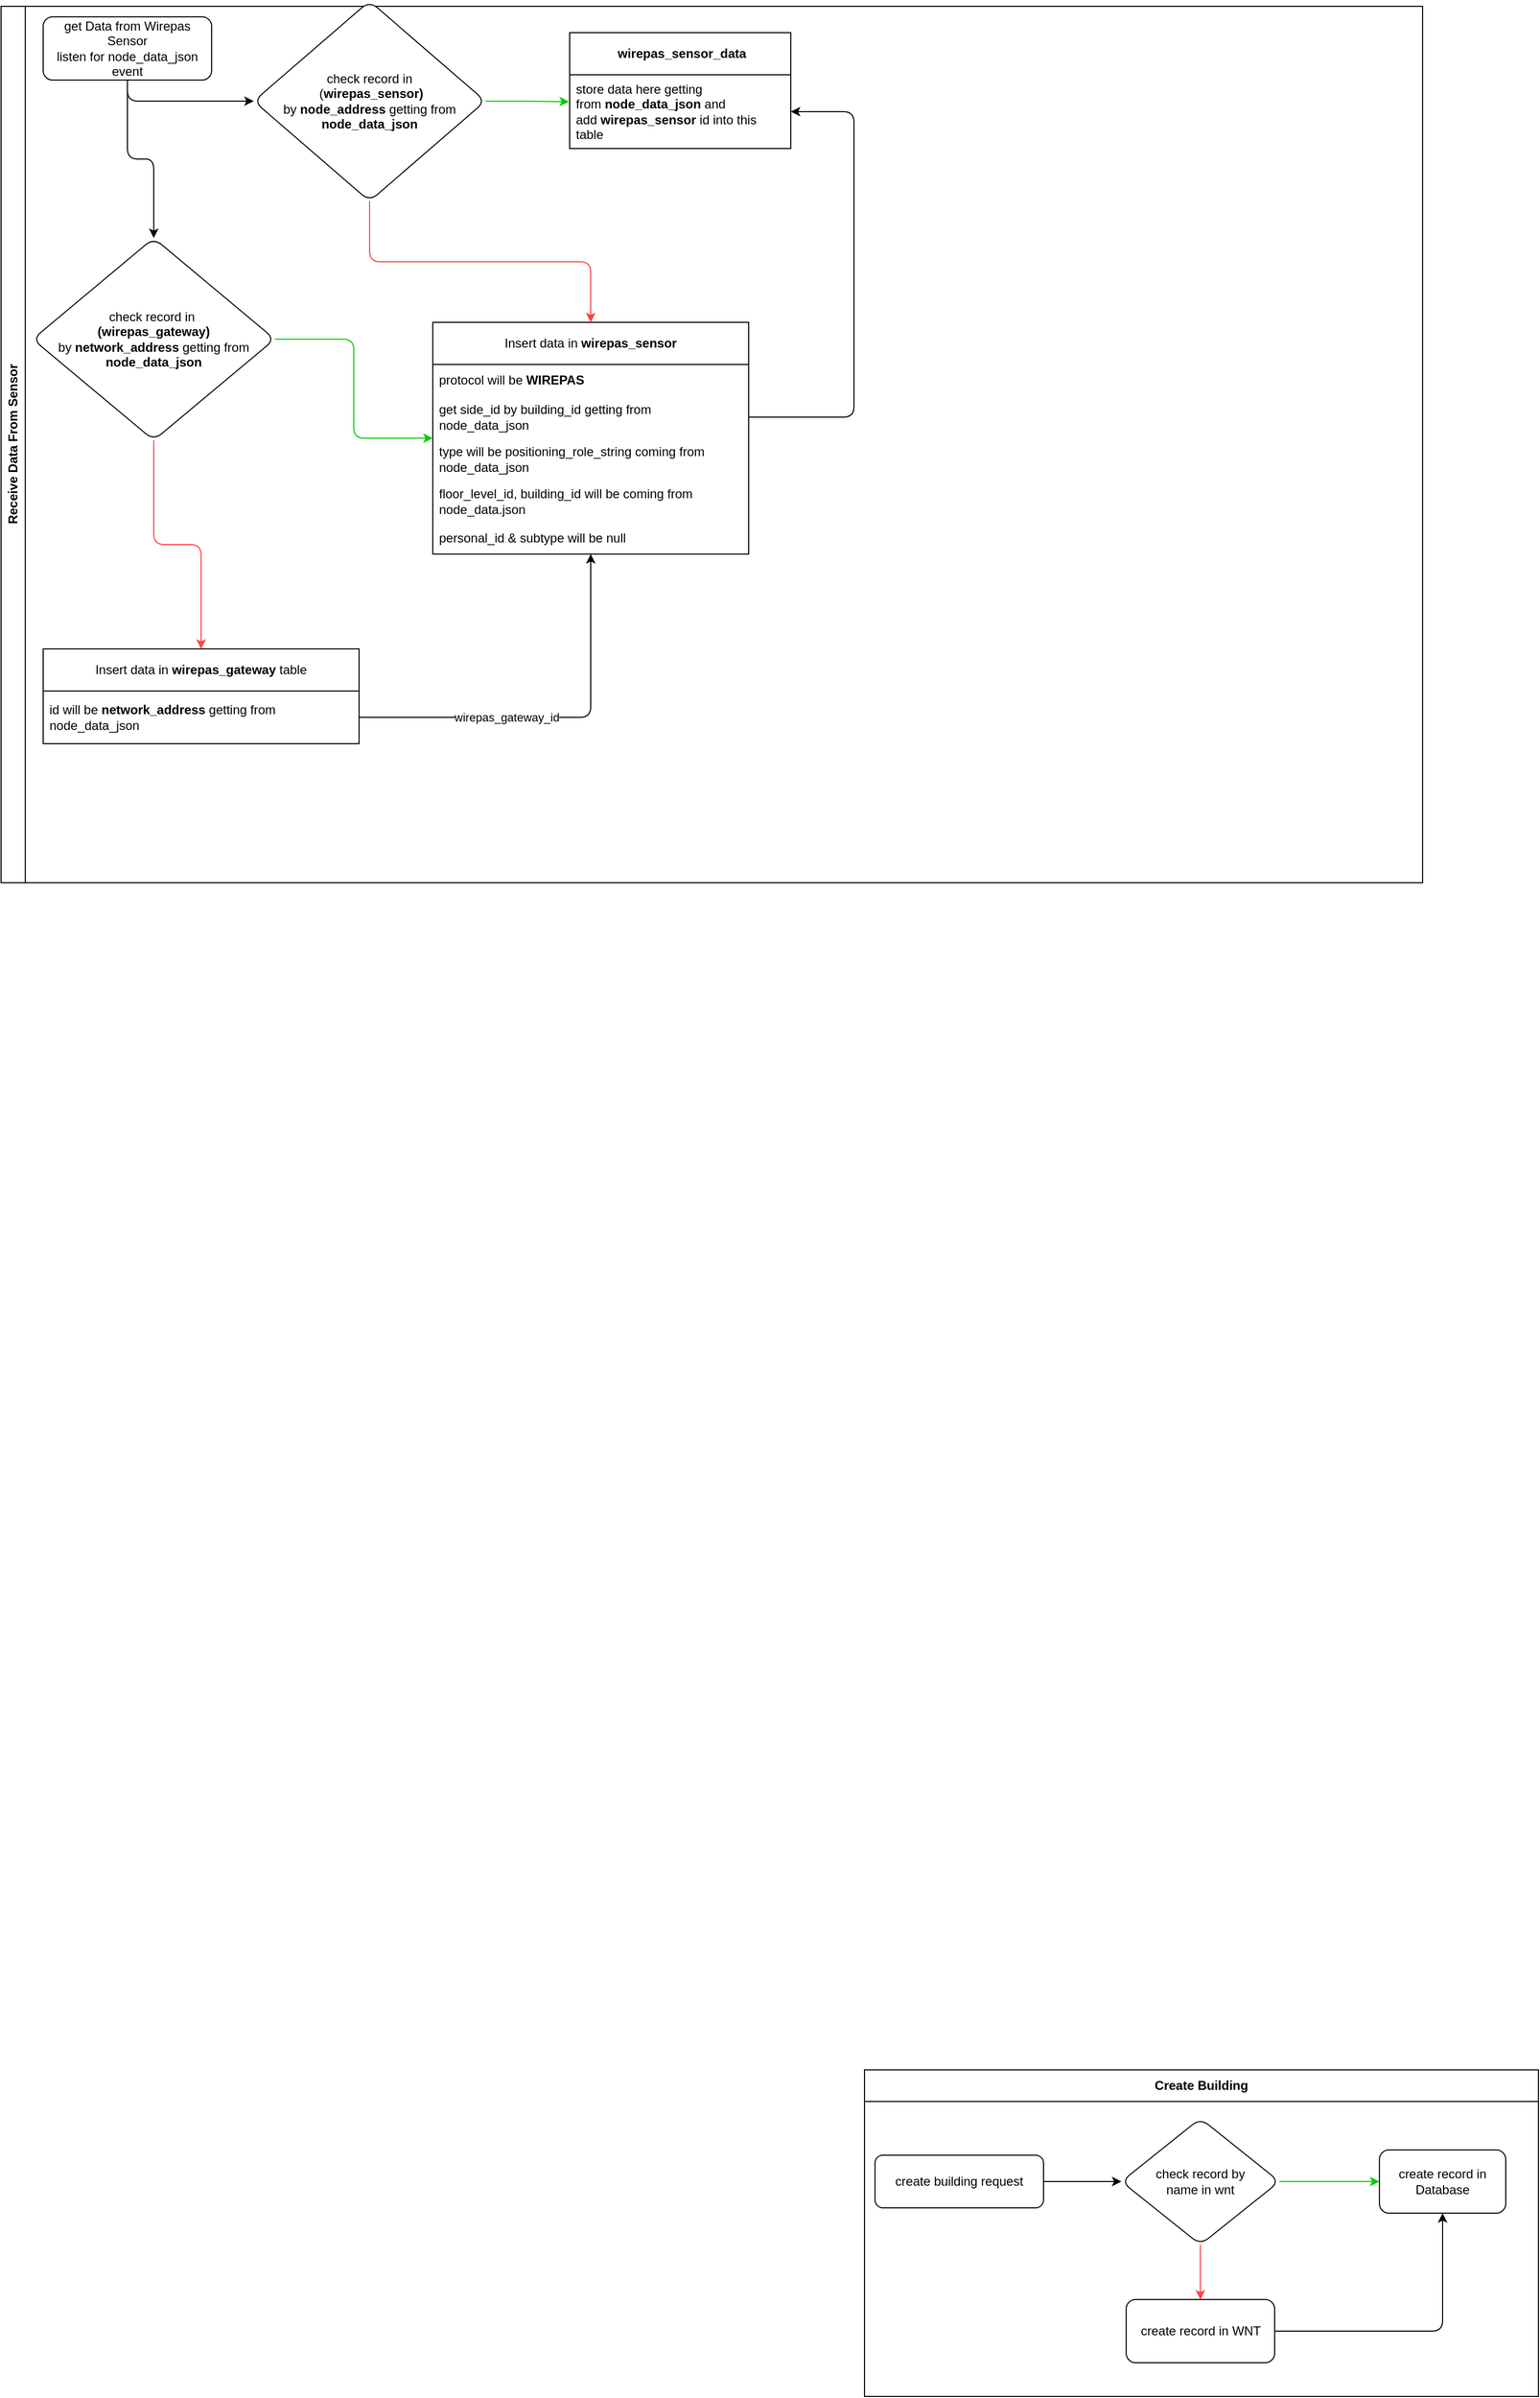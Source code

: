 <mxfile version="21.7.1" type="github">
  <diagram id="C5RBs43oDa-KdzZeNtuy" name="Page-1">
    <mxGraphModel dx="2110" dy="1990" grid="1" gridSize="10" guides="1" tooltips="1" connect="1" arrows="1" fold="1" page="1" pageScale="1" pageWidth="827" pageHeight="1169" math="0" shadow="0">
      <root>
        <mxCell id="WIyWlLk6GJQsqaUBKTNV-0" />
        <mxCell id="WIyWlLk6GJQsqaUBKTNV-1" parent="WIyWlLk6GJQsqaUBKTNV-0" />
        <mxCell id="5psWpfcNrxwhDoLEpRGU-133" value="Create Building" style="swimlane;whiteSpace=wrap;html=1;startSize=30;" vertex="1" parent="WIyWlLk6GJQsqaUBKTNV-1">
          <mxGeometry y="859" width="640" height="310" as="geometry" />
        </mxCell>
        <mxCell id="5psWpfcNrxwhDoLEpRGU-121" value="check record by &lt;br&gt;name&amp;nbsp;in wnt" style="rhombus;whiteSpace=wrap;html=1;rounded=1;" vertex="1" parent="5psWpfcNrxwhDoLEpRGU-133">
          <mxGeometry x="244" y="46" width="150" height="120" as="geometry" />
        </mxCell>
        <mxCell id="5psWpfcNrxwhDoLEpRGU-118" value="create building request" style="rounded=1;whiteSpace=wrap;html=1;" vertex="1" parent="5psWpfcNrxwhDoLEpRGU-133">
          <mxGeometry x="10" y="81" width="160" height="50" as="geometry" />
        </mxCell>
        <mxCell id="5psWpfcNrxwhDoLEpRGU-117" style="edgeStyle=orthogonalEdgeStyle;rounded=0;orthogonalLoop=1;jettySize=auto;html=1;entryX=0;entryY=0.5;entryDx=0;entryDy=0;" edge="1" parent="5psWpfcNrxwhDoLEpRGU-133" source="5psWpfcNrxwhDoLEpRGU-118" target="5psWpfcNrxwhDoLEpRGU-121">
          <mxGeometry relative="1" as="geometry" />
        </mxCell>
        <mxCell id="5psWpfcNrxwhDoLEpRGU-122" value="create record in Database" style="whiteSpace=wrap;html=1;rounded=1;" vertex="1" parent="5psWpfcNrxwhDoLEpRGU-133">
          <mxGeometry x="489" y="76" width="120" height="60" as="geometry" />
        </mxCell>
        <mxCell id="5psWpfcNrxwhDoLEpRGU-119" value="" style="edgeStyle=orthogonalEdgeStyle;rounded=0;orthogonalLoop=1;jettySize=auto;html=1;strokeColor=#00CC00;" edge="1" parent="5psWpfcNrxwhDoLEpRGU-133" source="5psWpfcNrxwhDoLEpRGU-121" target="5psWpfcNrxwhDoLEpRGU-122">
          <mxGeometry relative="1" as="geometry" />
        </mxCell>
        <mxCell id="5psWpfcNrxwhDoLEpRGU-125" value="create record in WNT" style="whiteSpace=wrap;html=1;rounded=1;" vertex="1" parent="5psWpfcNrxwhDoLEpRGU-133">
          <mxGeometry x="248.5" y="218" width="141" height="60" as="geometry" />
        </mxCell>
        <mxCell id="5psWpfcNrxwhDoLEpRGU-120" value="" style="edgeStyle=orthogonalEdgeStyle;rounded=0;orthogonalLoop=1;jettySize=auto;html=1;strokeColor=#FF4046;" edge="1" parent="5psWpfcNrxwhDoLEpRGU-133" source="5psWpfcNrxwhDoLEpRGU-121" target="5psWpfcNrxwhDoLEpRGU-125">
          <mxGeometry relative="1" as="geometry" />
        </mxCell>
        <mxCell id="5psWpfcNrxwhDoLEpRGU-123" style="edgeStyle=orthogonalEdgeStyle;rounded=1;orthogonalLoop=1;jettySize=auto;html=1;entryX=0.5;entryY=1;entryDx=0;entryDy=0;strokeColor=none;" edge="1" parent="5psWpfcNrxwhDoLEpRGU-133" source="5psWpfcNrxwhDoLEpRGU-125" target="5psWpfcNrxwhDoLEpRGU-122">
          <mxGeometry relative="1" as="geometry" />
        </mxCell>
        <mxCell id="5psWpfcNrxwhDoLEpRGU-124" style="edgeStyle=orthogonalEdgeStyle;rounded=1;orthogonalLoop=1;jettySize=auto;html=1;entryX=0.5;entryY=1;entryDx=0;entryDy=0;" edge="1" parent="5psWpfcNrxwhDoLEpRGU-133" source="5psWpfcNrxwhDoLEpRGU-125" target="5psWpfcNrxwhDoLEpRGU-122">
          <mxGeometry relative="1" as="geometry" />
        </mxCell>
        <mxCell id="5psWpfcNrxwhDoLEpRGU-134" value="Receive Data From Sensor" style="swimlane;horizontal=0;whiteSpace=wrap;html=1;" vertex="1" parent="WIyWlLk6GJQsqaUBKTNV-1">
          <mxGeometry x="-820" y="-1100" width="1350" height="832" as="geometry" />
        </mxCell>
        <mxCell id="5psWpfcNrxwhDoLEpRGU-163" style="edgeStyle=orthogonalEdgeStyle;rounded=1;orthogonalLoop=1;jettySize=auto;html=1;exitX=0.5;exitY=1;exitDx=0;exitDy=0;entryX=0.5;entryY=0;entryDx=0;entryDy=0;" edge="1" parent="5psWpfcNrxwhDoLEpRGU-134" source="5psWpfcNrxwhDoLEpRGU-54" target="5psWpfcNrxwhDoLEpRGU-160">
          <mxGeometry relative="1" as="geometry" />
        </mxCell>
        <mxCell id="5psWpfcNrxwhDoLEpRGU-54" value="get Data from Wirepas Sensor&lt;br&gt;listen for node_data_json event" style="rounded=1;whiteSpace=wrap;html=1;" vertex="1" parent="5psWpfcNrxwhDoLEpRGU-134">
          <mxGeometry x="40" y="10" width="160" height="60" as="geometry" />
        </mxCell>
        <mxCell id="5psWpfcNrxwhDoLEpRGU-55" value="check record in&lt;br&gt;&amp;nbsp;(&lt;b&gt;wirepas_sensor)&lt;br&gt;&lt;/b&gt;by &lt;b&gt;node_address&lt;/b&gt; getting from &lt;b&gt;node_data_json&lt;/b&gt;" style="rhombus;whiteSpace=wrap;html=1;rounded=1;" vertex="1" parent="5psWpfcNrxwhDoLEpRGU-134">
          <mxGeometry x="240" y="-5" width="220" height="190" as="geometry" />
        </mxCell>
        <mxCell id="5psWpfcNrxwhDoLEpRGU-69" style="edgeStyle=orthogonalEdgeStyle;orthogonalLoop=1;jettySize=auto;html=1;entryX=0;entryY=0.5;entryDx=0;entryDy=0;exitX=0.5;exitY=1;exitDx=0;exitDy=0;rounded=1;" edge="1" parent="5psWpfcNrxwhDoLEpRGU-134" source="5psWpfcNrxwhDoLEpRGU-54" target="5psWpfcNrxwhDoLEpRGU-55">
          <mxGeometry relative="1" as="geometry" />
        </mxCell>
        <mxCell id="5psWpfcNrxwhDoLEpRGU-131" value="" style="edgeStyle=orthogonalEdgeStyle;rounded=1;orthogonalLoop=1;jettySize=auto;html=1;strokeColor=#FF4046;entryX=0.5;entryY=0;entryDx=0;entryDy=0;" edge="1" parent="5psWpfcNrxwhDoLEpRGU-134" source="5psWpfcNrxwhDoLEpRGU-55" target="5psWpfcNrxwhDoLEpRGU-136">
          <mxGeometry relative="1" as="geometry">
            <mxPoint x="290" y="180" as="targetPoint" />
          </mxGeometry>
        </mxCell>
        <mxCell id="5psWpfcNrxwhDoLEpRGU-68" style="edgeStyle=orthogonalEdgeStyle;rounded=0;orthogonalLoop=1;jettySize=auto;html=1;entryX=-0.003;entryY=0.365;entryDx=0;entryDy=0;strokeColor=#00CC00;entryPerimeter=0;" edge="1" parent="5psWpfcNrxwhDoLEpRGU-134" source="5psWpfcNrxwhDoLEpRGU-55" target="5psWpfcNrxwhDoLEpRGU-205">
          <mxGeometry relative="1" as="geometry">
            <mxPoint x="540" y="135" as="targetPoint" />
          </mxGeometry>
        </mxCell>
        <mxCell id="5psWpfcNrxwhDoLEpRGU-136" value="Insert data in &lt;b&gt;wirepas_sensor&lt;/b&gt;" style="swimlane;fontStyle=0;childLayout=stackLayout;horizontal=1;startSize=40;horizontalStack=0;resizeParent=1;resizeParentMax=0;resizeLast=0;collapsible=1;marginBottom=0;whiteSpace=wrap;html=1;strokeWidth=1;" vertex="1" parent="5psWpfcNrxwhDoLEpRGU-134">
          <mxGeometry x="410" y="300" width="300" height="220" as="geometry">
            <mxRectangle x="340" y="268" width="230" height="40" as="alternateBounds" />
          </mxGeometry>
        </mxCell>
        <mxCell id="5psWpfcNrxwhDoLEpRGU-137" value="protocol will be &lt;b&gt;WIREPAS&lt;/b&gt;" style="text;strokeColor=none;fillColor=none;align=left;verticalAlign=middle;spacingLeft=4;spacingRight=4;overflow=hidden;points=[[0,0.5],[1,0.5]];portConstraint=eastwest;rotatable=0;whiteSpace=wrap;html=1;" vertex="1" parent="5psWpfcNrxwhDoLEpRGU-136">
          <mxGeometry y="40" width="300" height="30" as="geometry" />
        </mxCell>
        <mxCell id="5psWpfcNrxwhDoLEpRGU-138" value="get side_id by building_id getting from node_data_json" style="text;strokeColor=none;fillColor=none;align=left;verticalAlign=middle;spacingLeft=4;spacingRight=4;overflow=hidden;points=[[0,0.5],[1,0.5]];portConstraint=eastwest;rotatable=0;whiteSpace=wrap;html=1;" vertex="1" parent="5psWpfcNrxwhDoLEpRGU-136">
          <mxGeometry y="70" width="300" height="40" as="geometry" />
        </mxCell>
        <mxCell id="5psWpfcNrxwhDoLEpRGU-139" value="type will be positioning_role_string coming from node_data_json" style="text;strokeColor=none;fillColor=none;align=left;verticalAlign=middle;spacingLeft=4;spacingRight=4;overflow=hidden;points=[[0,0.5],[1,0.5]];portConstraint=eastwest;rotatable=0;whiteSpace=wrap;html=1;" vertex="1" parent="5psWpfcNrxwhDoLEpRGU-136">
          <mxGeometry y="110" width="300" height="40" as="geometry" />
        </mxCell>
        <mxCell id="5psWpfcNrxwhDoLEpRGU-142" value="floor_level_id, building_id will be coming from node_data.json" style="text;strokeColor=none;fillColor=none;align=left;verticalAlign=middle;spacingLeft=4;spacingRight=4;overflow=hidden;points=[[0,0.5],[1,0.5]];portConstraint=eastwest;rotatable=0;whiteSpace=wrap;html=1;" vertex="1" parent="5psWpfcNrxwhDoLEpRGU-136">
          <mxGeometry y="150" width="300" height="40" as="geometry" />
        </mxCell>
        <mxCell id="5psWpfcNrxwhDoLEpRGU-143" value="personal_id &amp;amp; subtype will be null" style="text;strokeColor=none;fillColor=none;align=left;verticalAlign=middle;spacingLeft=4;spacingRight=4;overflow=hidden;points=[[0,0.5],[1,0.5]];portConstraint=eastwest;rotatable=0;whiteSpace=wrap;html=1;" vertex="1" parent="5psWpfcNrxwhDoLEpRGU-136">
          <mxGeometry y="190" width="300" height="30" as="geometry" />
        </mxCell>
        <mxCell id="5psWpfcNrxwhDoLEpRGU-165" style="edgeStyle=orthogonalEdgeStyle;rounded=1;orthogonalLoop=1;jettySize=auto;html=1;entryX=0;entryY=0.5;entryDx=0;entryDy=0;strokeColor=#00CC00;" edge="1" parent="5psWpfcNrxwhDoLEpRGU-134" source="5psWpfcNrxwhDoLEpRGU-160" target="5psWpfcNrxwhDoLEpRGU-136">
          <mxGeometry relative="1" as="geometry" />
        </mxCell>
        <mxCell id="5psWpfcNrxwhDoLEpRGU-172" style="edgeStyle=orthogonalEdgeStyle;rounded=1;orthogonalLoop=1;jettySize=auto;html=1;entryX=0.5;entryY=0;entryDx=0;entryDy=0;strokeColor=#FF4046;" edge="1" parent="5psWpfcNrxwhDoLEpRGU-134" source="5psWpfcNrxwhDoLEpRGU-160" target="5psWpfcNrxwhDoLEpRGU-166">
          <mxGeometry relative="1" as="geometry" />
        </mxCell>
        <mxCell id="5psWpfcNrxwhDoLEpRGU-160" value="check record in&amp;nbsp;&lt;br&gt;&lt;b&gt;(wirepas_gateway)&lt;br&gt;&lt;/b&gt;by&amp;nbsp;&lt;span style=&quot;background-color: initial;&quot;&gt;&lt;b&gt;network_address &lt;/b&gt;getting from &lt;b&gt;node_data_json&lt;/b&gt;&lt;br&gt;&lt;/span&gt;" style="rhombus;whiteSpace=wrap;html=1;rounded=1;" vertex="1" parent="5psWpfcNrxwhDoLEpRGU-134">
          <mxGeometry x="30" y="220" width="230" height="192" as="geometry" />
        </mxCell>
        <mxCell id="5psWpfcNrxwhDoLEpRGU-166" value="Insert data in&amp;nbsp;&lt;b style=&quot;border-color: var(--border-color);&quot;&gt;wirepas_gateway&lt;/b&gt;&amp;nbsp;table" style="swimlane;fontStyle=0;childLayout=stackLayout;horizontal=1;startSize=40;horizontalStack=0;resizeParent=1;resizeParentMax=0;resizeLast=0;collapsible=1;marginBottom=0;whiteSpace=wrap;html=1;strokeWidth=1;" vertex="1" parent="5psWpfcNrxwhDoLEpRGU-134">
          <mxGeometry x="40" y="610" width="300" height="90" as="geometry">
            <mxRectangle x="70" y="500" width="230" height="40" as="alternateBounds" />
          </mxGeometry>
        </mxCell>
        <mxCell id="5psWpfcNrxwhDoLEpRGU-167" value="id will be&amp;nbsp;&lt;b&gt;network_address &lt;/b&gt;getting from node_data_json" style="text;strokeColor=none;fillColor=none;align=left;verticalAlign=middle;spacingLeft=4;spacingRight=4;overflow=hidden;points=[[0,0.5],[1,0.5]];portConstraint=eastwest;rotatable=0;whiteSpace=wrap;html=1;" vertex="1" parent="5psWpfcNrxwhDoLEpRGU-166">
          <mxGeometry y="40" width="300" height="50" as="geometry" />
        </mxCell>
        <mxCell id="5psWpfcNrxwhDoLEpRGU-174" style="edgeStyle=orthogonalEdgeStyle;rounded=1;orthogonalLoop=1;jettySize=auto;html=1;strokeColor=#000000;" edge="1" parent="5psWpfcNrxwhDoLEpRGU-134" source="5psWpfcNrxwhDoLEpRGU-167" target="5psWpfcNrxwhDoLEpRGU-136">
          <mxGeometry relative="1" as="geometry" />
        </mxCell>
        <mxCell id="5psWpfcNrxwhDoLEpRGU-201" value="wirepas_gateway_id" style="edgeLabel;html=1;align=center;verticalAlign=middle;resizable=0;points=[];" vertex="1" connectable="0" parent="5psWpfcNrxwhDoLEpRGU-174">
          <mxGeometry x="-0.232" y="4" relative="1" as="geometry">
            <mxPoint x="-4" y="4" as="offset" />
          </mxGeometry>
        </mxCell>
        <mxCell id="5psWpfcNrxwhDoLEpRGU-202" style="edgeStyle=orthogonalEdgeStyle;rounded=1;orthogonalLoop=1;jettySize=auto;html=1;entryX=1;entryY=0.5;entryDx=0;entryDy=0;" edge="1" parent="5psWpfcNrxwhDoLEpRGU-134" source="5psWpfcNrxwhDoLEpRGU-138" target="5psWpfcNrxwhDoLEpRGU-205">
          <mxGeometry relative="1" as="geometry">
            <mxPoint x="750" y="135" as="targetPoint" />
            <Array as="points">
              <mxPoint x="810" y="390" />
              <mxPoint x="810" y="100" />
            </Array>
          </mxGeometry>
        </mxCell>
        <mxCell id="5psWpfcNrxwhDoLEpRGU-204" value="&amp;nbsp;&lt;b style=&quot;border-color: var(--border-color);&quot;&gt;wirepas_sensor_data&lt;/b&gt;" style="swimlane;fontStyle=0;childLayout=stackLayout;horizontal=1;startSize=40;horizontalStack=0;resizeParent=1;resizeParentMax=0;resizeLast=0;collapsible=1;marginBottom=0;whiteSpace=wrap;html=1;" vertex="1" parent="5psWpfcNrxwhDoLEpRGU-134">
          <mxGeometry x="540" y="25" width="210" height="110" as="geometry" />
        </mxCell>
        <mxCell id="5psWpfcNrxwhDoLEpRGU-205" value="store data here getting from&amp;nbsp;&lt;b style=&quot;border-color: var(--border-color); text-align: center;&quot;&gt;node_data_json&lt;/b&gt;&lt;span style=&quot;text-align: center;&quot;&gt;&amp;nbsp;and add&amp;nbsp;&lt;/span&gt;&lt;b style=&quot;border-color: var(--border-color); text-align: center;&quot;&gt;wirepas_sensor&lt;/b&gt;&lt;span style=&quot;text-align: center;&quot;&gt;&amp;nbsp;id into this table&amp;nbsp;&lt;/span&gt;" style="text;strokeColor=none;fillColor=none;align=left;verticalAlign=middle;spacingLeft=4;spacingRight=4;overflow=hidden;points=[[0,0.5],[1,0.5]];portConstraint=eastwest;rotatable=0;whiteSpace=wrap;html=1;" vertex="1" parent="5psWpfcNrxwhDoLEpRGU-204">
          <mxGeometry y="40" width="210" height="70" as="geometry" />
        </mxCell>
      </root>
    </mxGraphModel>
  </diagram>
</mxfile>
